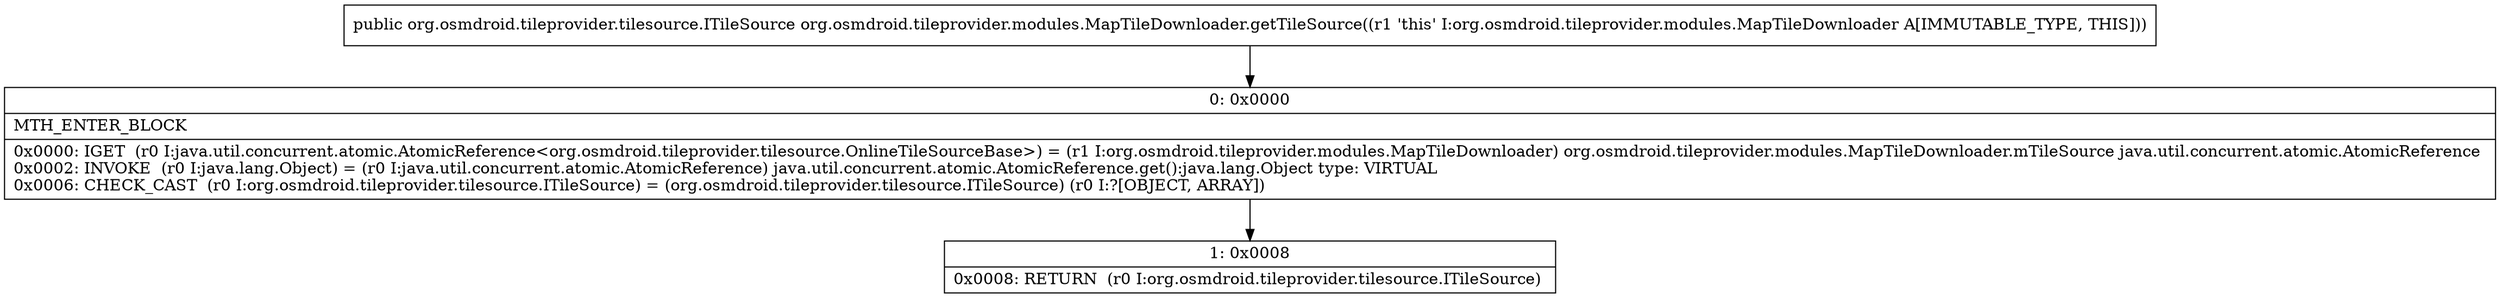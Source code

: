 digraph "CFG fororg.osmdroid.tileprovider.modules.MapTileDownloader.getTileSource()Lorg\/osmdroid\/tileprovider\/tilesource\/ITileSource;" {
Node_0 [shape=record,label="{0\:\ 0x0000|MTH_ENTER_BLOCK\l|0x0000: IGET  (r0 I:java.util.concurrent.atomic.AtomicReference\<org.osmdroid.tileprovider.tilesource.OnlineTileSourceBase\>) = (r1 I:org.osmdroid.tileprovider.modules.MapTileDownloader) org.osmdroid.tileprovider.modules.MapTileDownloader.mTileSource java.util.concurrent.atomic.AtomicReference \l0x0002: INVOKE  (r0 I:java.lang.Object) = (r0 I:java.util.concurrent.atomic.AtomicReference) java.util.concurrent.atomic.AtomicReference.get():java.lang.Object type: VIRTUAL \l0x0006: CHECK_CAST  (r0 I:org.osmdroid.tileprovider.tilesource.ITileSource) = (org.osmdroid.tileprovider.tilesource.ITileSource) (r0 I:?[OBJECT, ARRAY]) \l}"];
Node_1 [shape=record,label="{1\:\ 0x0008|0x0008: RETURN  (r0 I:org.osmdroid.tileprovider.tilesource.ITileSource) \l}"];
MethodNode[shape=record,label="{public org.osmdroid.tileprovider.tilesource.ITileSource org.osmdroid.tileprovider.modules.MapTileDownloader.getTileSource((r1 'this' I:org.osmdroid.tileprovider.modules.MapTileDownloader A[IMMUTABLE_TYPE, THIS])) }"];
MethodNode -> Node_0;
Node_0 -> Node_1;
}

